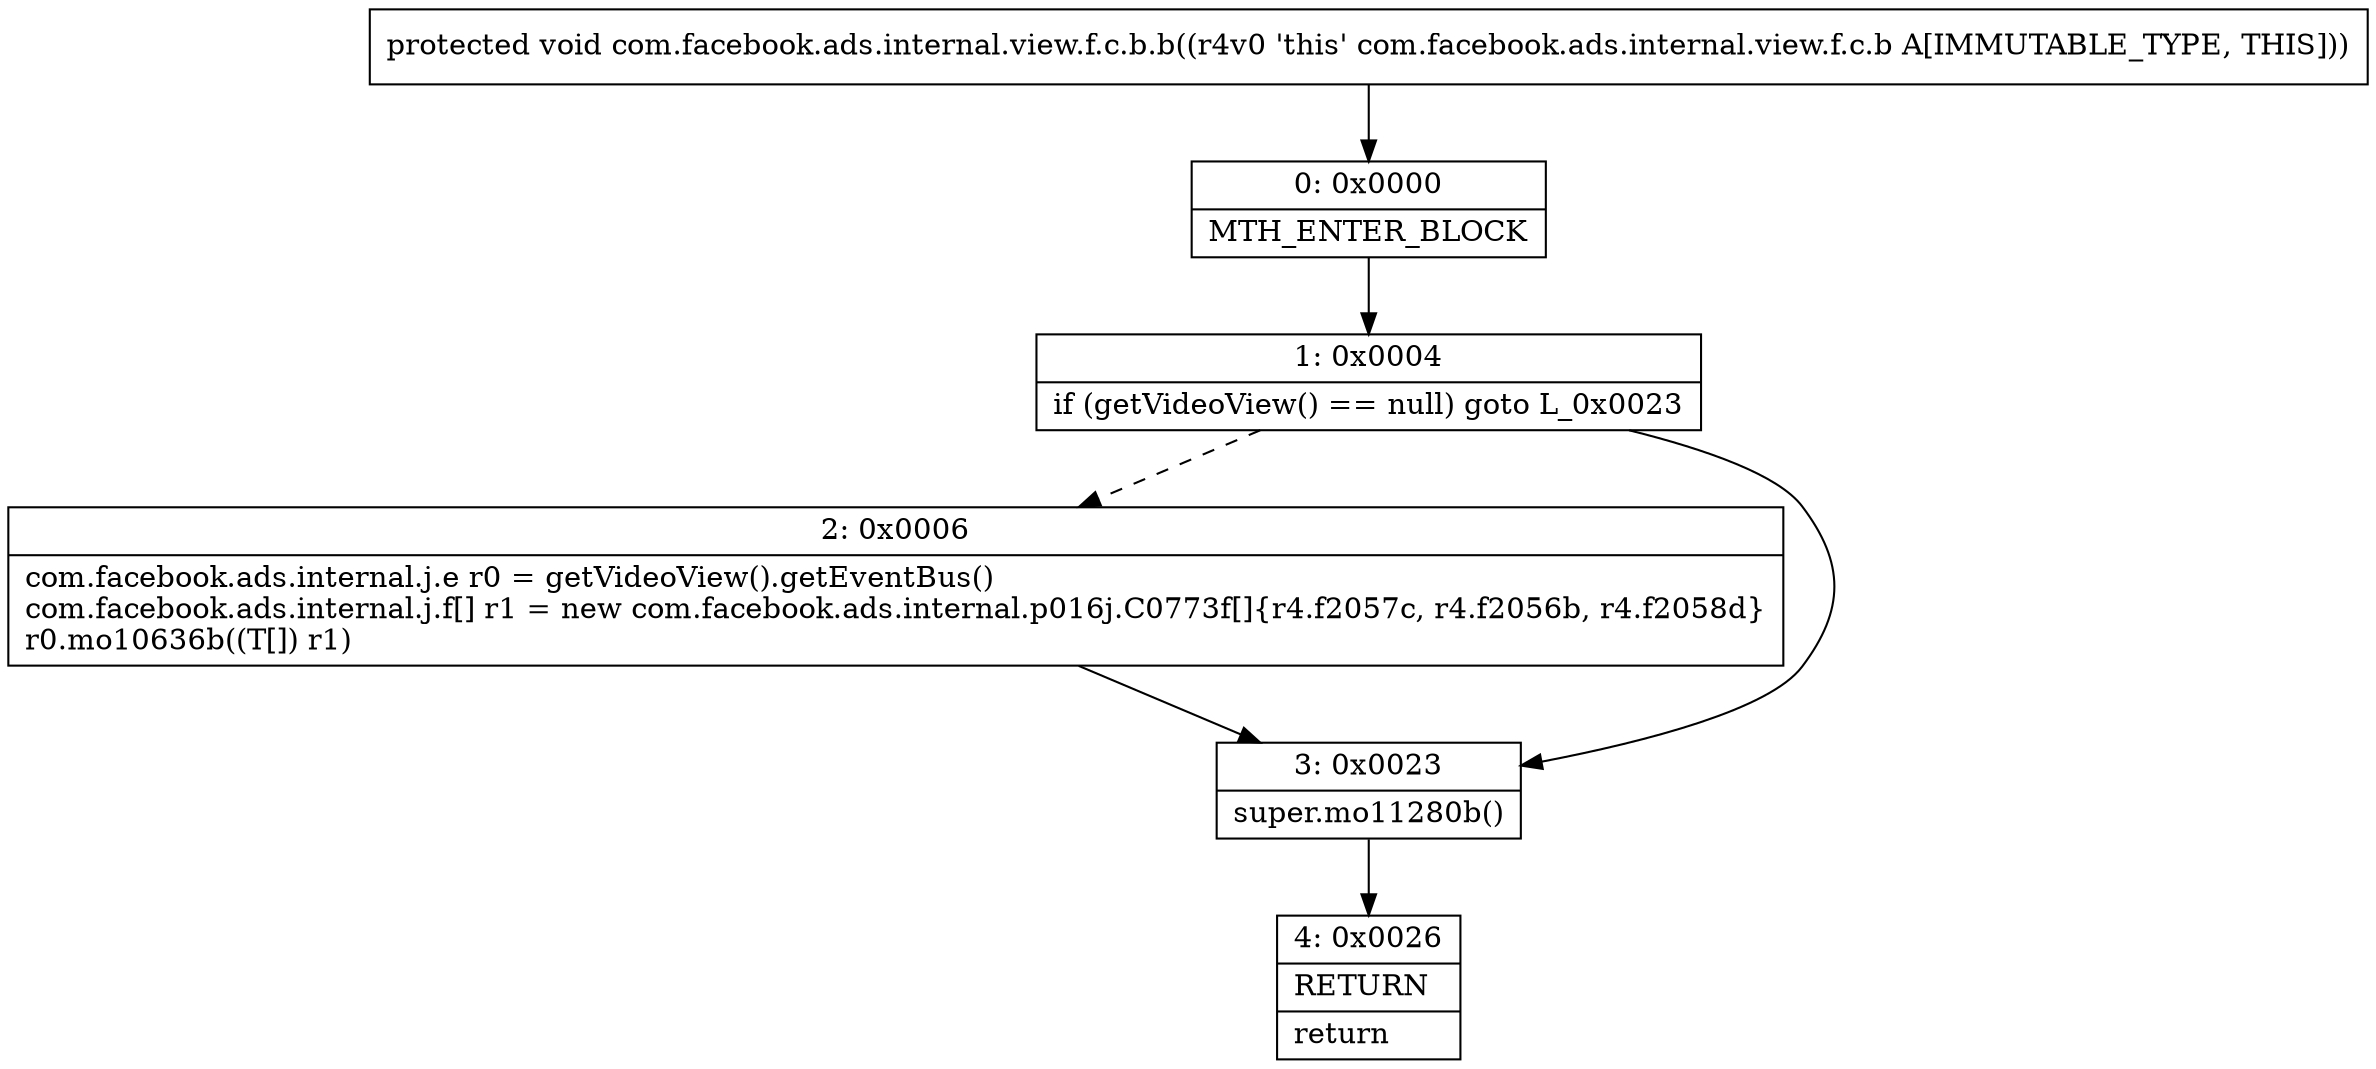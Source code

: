 digraph "CFG forcom.facebook.ads.internal.view.f.c.b.b()V" {
Node_0 [shape=record,label="{0\:\ 0x0000|MTH_ENTER_BLOCK\l}"];
Node_1 [shape=record,label="{1\:\ 0x0004|if (getVideoView() == null) goto L_0x0023\l}"];
Node_2 [shape=record,label="{2\:\ 0x0006|com.facebook.ads.internal.j.e r0 = getVideoView().getEventBus()\lcom.facebook.ads.internal.j.f[] r1 = new com.facebook.ads.internal.p016j.C0773f[]\{r4.f2057c, r4.f2056b, r4.f2058d\}\lr0.mo10636b((T[]) r1)\l}"];
Node_3 [shape=record,label="{3\:\ 0x0023|super.mo11280b()\l}"];
Node_4 [shape=record,label="{4\:\ 0x0026|RETURN\l|return\l}"];
MethodNode[shape=record,label="{protected void com.facebook.ads.internal.view.f.c.b.b((r4v0 'this' com.facebook.ads.internal.view.f.c.b A[IMMUTABLE_TYPE, THIS])) }"];
MethodNode -> Node_0;
Node_0 -> Node_1;
Node_1 -> Node_2[style=dashed];
Node_1 -> Node_3;
Node_2 -> Node_3;
Node_3 -> Node_4;
}


